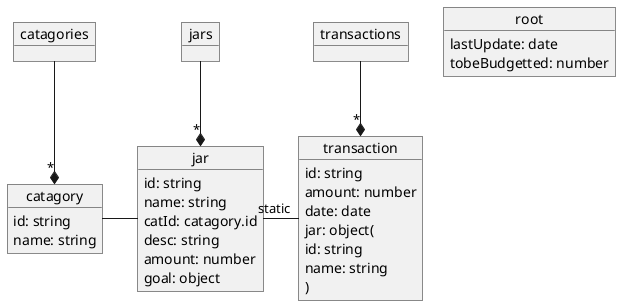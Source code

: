 @startuml

object catagories
object catagory {
  id: string
  name: string
}

object jars
object jar {
  id: string
  name: string
  catId: catagory.id
  desc: string
  amount: number
  goal: object
}
object jar.goal {
  min: number
  max: number
  repeat: string\n[month, year, not]
}

object root {
  lastUpdate: date
  tobeBudgetted: number
}

object transactions
object transaction {
  id: string
  amount: number
  date: date
  jar: object(
    id: string
    name: string
  )
}


catagories --* "*" catagory
jars --* "*" jar
transactions --* "*" transaction

jar -left- catagory
transaction "static" -left- jar
jar "goal" <|-- jar.goal

@enduml

